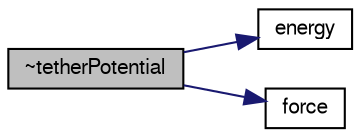 digraph "~tetherPotential"
{
  bgcolor="transparent";
  edge [fontname="FreeSans",fontsize="10",labelfontname="FreeSans",labelfontsize="10"];
  node [fontname="FreeSans",fontsize="10",shape=record];
  rankdir="LR";
  Node4 [label="~tetherPotential",height=0.2,width=0.4,color="black", fillcolor="grey75", style="filled", fontcolor="black"];
  Node4 -> Node5 [color="midnightblue",fontsize="10",style="solid",fontname="FreeSans"];
  Node5 [label="energy",height=0.2,width=0.4,color="black",URL="$a24482.html#a16f512121e7e30e49ed3e91caa807ad3"];
  Node4 -> Node6 [color="midnightblue",fontsize="10",style="solid",fontname="FreeSans"];
  Node6 [label="force",height=0.2,width=0.4,color="black",URL="$a24482.html#ad12375fd6053a209e98ce7d979702c59"];
}

